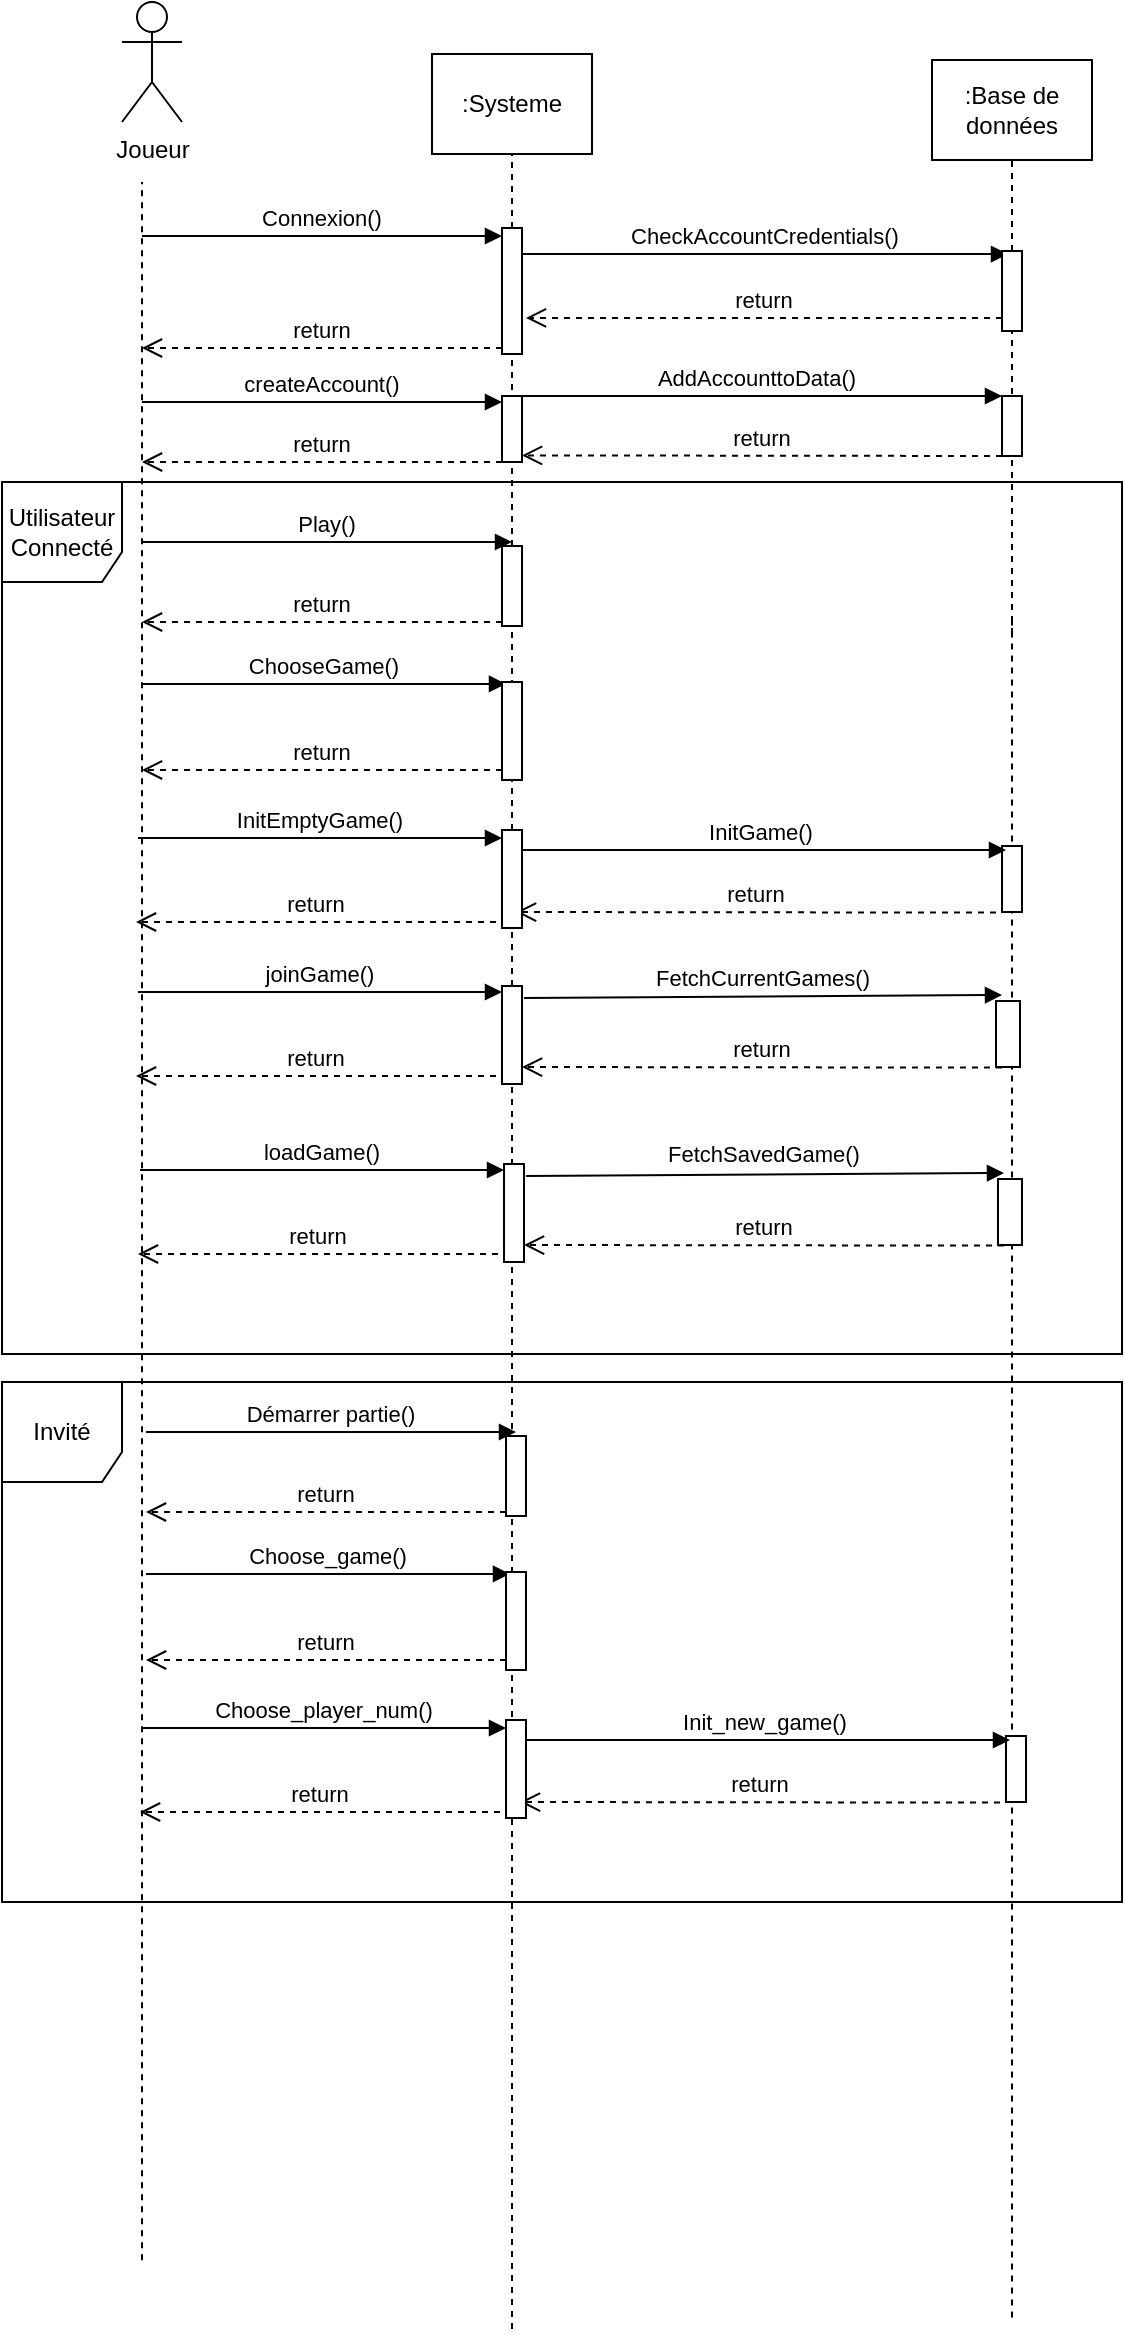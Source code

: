 <mxfile version="13.7.7" type="gitlab">
  <diagram id="kgpKYQtTHZ0yAKxKKP6v" name="Page-1">
    <mxGraphModel dx="981" dy="574" grid="0" gridSize="10" guides="1" tooltips="1" connect="1" arrows="1" fold="1" page="1" pageScale="1" pageWidth="1100" pageHeight="850" background="#ffffff" math="0" shadow="0">
      <root>
        <mxCell id="0" />
        <mxCell id="1" parent="0" />
        <mxCell id="LkClCWV3-tZvklI0jkfO-59" value="Invité" style="shape=umlFrame;whiteSpace=wrap;html=1;fillColor=none;width=60;height=50;" parent="1" vertex="1">
          <mxGeometry x="10" y="700" width="560" height="260" as="geometry" />
        </mxCell>
        <mxCell id="LkClCWV3-tZvklI0jkfO-49" value="Utilisateur Connecté" style="shape=umlFrame;whiteSpace=wrap;html=1;fillColor=none;width=60;height=50;" parent="1" vertex="1">
          <mxGeometry x="10" y="250" width="560" height="436" as="geometry" />
        </mxCell>
        <mxCell id="LkClCWV3-tZvklI0jkfO-1" value="Joueur" style="shape=umlActor;verticalLabelPosition=bottom;verticalAlign=top;html=1;outlineConnect=0;" parent="1" vertex="1">
          <mxGeometry x="70" y="10" width="30" height="60" as="geometry" />
        </mxCell>
        <mxCell id="LkClCWV3-tZvklI0jkfO-3" value="Connexion()" style="verticalAlign=bottom;endArrow=block;entryX=0;entryY=0;shadow=0;strokeWidth=1;" parent="1" edge="1">
          <mxGeometry relative="1" as="geometry">
            <mxPoint x="80" y="127" as="sourcePoint" />
            <mxPoint x="260" y="127.0" as="targetPoint" />
          </mxGeometry>
        </mxCell>
        <mxCell id="LkClCWV3-tZvklI0jkfO-4" value="return" style="verticalAlign=bottom;endArrow=open;dashed=1;endSize=8;shadow=0;strokeWidth=1;entryX=1.2;entryY=0.714;entryDx=0;entryDy=0;entryPerimeter=0;" parent="1" source="NwIOa7d9pvwit4-bKOf0-4" target="LkClCWV3-tZvklI0jkfO-11" edge="1">
          <mxGeometry relative="1" as="geometry">
            <mxPoint x="270" y="179" as="targetPoint" />
            <mxPoint x="450" y="179.0" as="sourcePoint" />
          </mxGeometry>
        </mxCell>
        <mxCell id="LkClCWV3-tZvklI0jkfO-6" value="" style="endArrow=none;dashed=1;html=1;" parent="1" edge="1">
          <mxGeometry width="50" height="50" relative="1" as="geometry">
            <mxPoint x="80" y="1139.138" as="sourcePoint" />
            <mxPoint x="80" y="100" as="targetPoint" />
          </mxGeometry>
        </mxCell>
        <mxCell id="LkClCWV3-tZvklI0jkfO-10" value="" style="endArrow=none;dashed=1;html=1;" parent="1" source="LkClCWV3-tZvklI0jkfO-11" edge="1">
          <mxGeometry width="50" height="50" relative="1" as="geometry">
            <mxPoint x="265" y="350" as="sourcePoint" />
            <mxPoint x="265" y="80" as="targetPoint" />
          </mxGeometry>
        </mxCell>
        <mxCell id="LkClCWV3-tZvklI0jkfO-11" value="" style="points=[];perimeter=orthogonalPerimeter;rounded=0;shadow=0;strokeWidth=1;" parent="1" vertex="1">
          <mxGeometry x="260" y="123" width="10" height="63" as="geometry" />
        </mxCell>
        <mxCell id="LkClCWV3-tZvklI0jkfO-12" value="" style="endArrow=none;dashed=1;html=1;" parent="1" source="NwIOa7d9pvwit4-bKOf0-10" target="LkClCWV3-tZvklI0jkfO-11" edge="1">
          <mxGeometry width="50" height="50" relative="1" as="geometry">
            <mxPoint x="265" y="660" as="sourcePoint" />
            <mxPoint x="265" y="80" as="targetPoint" />
          </mxGeometry>
        </mxCell>
        <mxCell id="LkClCWV3-tZvklI0jkfO-13" value=":Base de données" style="rounded=0;whiteSpace=wrap;html=1;" parent="1" vertex="1">
          <mxGeometry x="475" y="39" width="80" height="50" as="geometry" />
        </mxCell>
        <mxCell id="LkClCWV3-tZvklI0jkfO-15" value="" style="endArrow=none;dashed=1;html=1;" parent="1" source="NwIOa7d9pvwit4-bKOf0-4" edge="1">
          <mxGeometry width="50" height="50" relative="1" as="geometry">
            <mxPoint x="515" y="350" as="sourcePoint" />
            <mxPoint x="515" y="88" as="targetPoint" />
          </mxGeometry>
        </mxCell>
        <mxCell id="LkClCWV3-tZvklI0jkfO-17" value="" style="endArrow=none;dashed=1;html=1;" parent="1" edge="1">
          <mxGeometry width="50" height="50" relative="1" as="geometry">
            <mxPoint x="515" y="1167.69" as="sourcePoint" />
            <mxPoint x="515" y="320" as="targetPoint" />
          </mxGeometry>
        </mxCell>
        <mxCell id="LkClCWV3-tZvklI0jkfO-18" value=":Systeme" style="rounded=0;whiteSpace=wrap;html=1;" parent="1" vertex="1">
          <mxGeometry x="225" y="36" width="80" height="50" as="geometry" />
        </mxCell>
        <mxCell id="LkClCWV3-tZvklI0jkfO-26" value="createAccount()" style="verticalAlign=bottom;endArrow=block;entryX=0;entryY=0;shadow=0;strokeWidth=1;" parent="1" edge="1">
          <mxGeometry relative="1" as="geometry">
            <mxPoint x="80" y="210" as="sourcePoint" />
            <mxPoint x="260" y="210.0" as="targetPoint" />
          </mxGeometry>
        </mxCell>
        <mxCell id="LkClCWV3-tZvklI0jkfO-27" value="return" style="verticalAlign=bottom;endArrow=open;dashed=1;endSize=8;exitX=0;exitY=0.95;shadow=0;strokeWidth=1;" parent="1" edge="1">
          <mxGeometry relative="1" as="geometry">
            <mxPoint x="80" y="240" as="targetPoint" />
            <mxPoint x="260" y="240.0" as="sourcePoint" />
          </mxGeometry>
        </mxCell>
        <mxCell id="LkClCWV3-tZvklI0jkfO-28" value="" style="points=[];perimeter=orthogonalPerimeter;rounded=0;shadow=0;strokeWidth=1;" parent="1" vertex="1">
          <mxGeometry x="260" y="207" width="10" height="33" as="geometry" />
        </mxCell>
        <mxCell id="LkClCWV3-tZvklI0jkfO-30" value="Play()" style="verticalAlign=bottom;endArrow=block;shadow=0;strokeWidth=1;" parent="1" edge="1">
          <mxGeometry relative="1" as="geometry">
            <mxPoint x="80" y="280" as="sourcePoint" />
            <mxPoint x="265" y="280" as="targetPoint" />
            <Array as="points" />
            <mxPoint as="offset" />
          </mxGeometry>
        </mxCell>
        <mxCell id="LkClCWV3-tZvklI0jkfO-31" value="return" style="verticalAlign=bottom;endArrow=open;dashed=1;endSize=8;shadow=0;strokeWidth=1;" parent="1" source="NwIOa7d9pvwit4-bKOf0-10" edge="1">
          <mxGeometry relative="1" as="geometry">
            <mxPoint x="80" y="320" as="targetPoint" />
            <mxPoint x="510" y="320" as="sourcePoint" />
          </mxGeometry>
        </mxCell>
        <mxCell id="LkClCWV3-tZvklI0jkfO-35" value="" style="points=[];perimeter=orthogonalPerimeter;rounded=0;shadow=0;strokeWidth=1;" parent="1" vertex="1">
          <mxGeometry x="510" y="432" width="10" height="33" as="geometry" />
        </mxCell>
        <mxCell id="LkClCWV3-tZvklI0jkfO-43" value="" style="endArrow=none;dashed=1;html=1;" parent="1" edge="1">
          <mxGeometry width="50" height="50" relative="1" as="geometry">
            <mxPoint x="265" y="1173.552" as="sourcePoint" />
            <mxPoint x="265" y="550" as="targetPoint" />
          </mxGeometry>
        </mxCell>
        <mxCell id="NwIOa7d9pvwit4-bKOf0-3" value="CheckAccountCredentials()" style="verticalAlign=bottom;endArrow=block;entryX=0.3;entryY=0.038;shadow=0;strokeWidth=1;entryDx=0;entryDy=0;entryPerimeter=0;" parent="1" target="NwIOa7d9pvwit4-bKOf0-4" edge="1">
          <mxGeometry relative="1" as="geometry">
            <mxPoint x="270" y="136" as="sourcePoint" />
            <mxPoint x="450" y="137.0" as="targetPoint" />
          </mxGeometry>
        </mxCell>
        <mxCell id="NwIOa7d9pvwit4-bKOf0-4" value="" style="points=[];perimeter=orthogonalPerimeter;rounded=0;shadow=0;strokeWidth=1;" parent="1" vertex="1">
          <mxGeometry x="510" y="134.5" width="10" height="40" as="geometry" />
        </mxCell>
        <mxCell id="NwIOa7d9pvwit4-bKOf0-5" value="" style="endArrow=none;dashed=1;html=1;" parent="1" target="NwIOa7d9pvwit4-bKOf0-4" edge="1">
          <mxGeometry width="50" height="50" relative="1" as="geometry">
            <mxPoint x="515" y="326" as="sourcePoint" />
            <mxPoint x="515" y="88" as="targetPoint" />
          </mxGeometry>
        </mxCell>
        <mxCell id="NwIOa7d9pvwit4-bKOf0-6" value="return" style="verticalAlign=bottom;endArrow=open;dashed=1;endSize=8;exitX=0;exitY=0.95;shadow=0;strokeWidth=1;" parent="1" edge="1">
          <mxGeometry relative="1" as="geometry">
            <mxPoint x="80" y="183" as="targetPoint" />
            <mxPoint x="260" y="183.0" as="sourcePoint" />
          </mxGeometry>
        </mxCell>
        <mxCell id="NwIOa7d9pvwit4-bKOf0-7" value="AddAccounttoData()" style="verticalAlign=bottom;endArrow=block;entryX=0;entryY=0;shadow=0;strokeWidth=1;" parent="1" edge="1">
          <mxGeometry relative="1" as="geometry">
            <mxPoint x="265" y="207" as="sourcePoint" />
            <mxPoint x="510" y="207.0" as="targetPoint" />
          </mxGeometry>
        </mxCell>
        <mxCell id="NwIOa7d9pvwit4-bKOf0-8" value="return" style="verticalAlign=bottom;endArrow=open;dashed=1;endSize=8;exitX=0;exitY=0.95;shadow=0;strokeWidth=1;entryX=1;entryY=0.9;entryDx=0;entryDy=0;entryPerimeter=0;" parent="1" target="LkClCWV3-tZvklI0jkfO-28" edge="1">
          <mxGeometry relative="1" as="geometry">
            <mxPoint x="330" y="237" as="targetPoint" />
            <mxPoint x="510" y="237.0" as="sourcePoint" />
          </mxGeometry>
        </mxCell>
        <mxCell id="NwIOa7d9pvwit4-bKOf0-9" value="" style="points=[];perimeter=orthogonalPerimeter;rounded=0;shadow=0;strokeWidth=1;" parent="1" vertex="1">
          <mxGeometry x="510" y="207" width="10" height="30" as="geometry" />
        </mxCell>
        <mxCell id="NwIOa7d9pvwit4-bKOf0-10" value="" style="points=[];perimeter=orthogonalPerimeter;rounded=0;shadow=0;strokeWidth=1;" parent="1" vertex="1">
          <mxGeometry x="260" y="282" width="10" height="40" as="geometry" />
        </mxCell>
        <mxCell id="NwIOa7d9pvwit4-bKOf0-11" value="" style="endArrow=none;dashed=1;html=1;" parent="1" source="NwIOa7d9pvwit4-bKOf0-17" target="NwIOa7d9pvwit4-bKOf0-10" edge="1">
          <mxGeometry width="50" height="50" relative="1" as="geometry">
            <mxPoint x="265" y="520" as="sourcePoint" />
            <mxPoint x="265" y="186" as="targetPoint" />
          </mxGeometry>
        </mxCell>
        <mxCell id="NwIOa7d9pvwit4-bKOf0-12" value="ChooseGame()" style="verticalAlign=bottom;endArrow=block;shadow=0;strokeWidth=1;entryX=0.2;entryY=0.02;entryDx=0;entryDy=0;entryPerimeter=0;" parent="1" target="NwIOa7d9pvwit4-bKOf0-14" edge="1">
          <mxGeometry relative="1" as="geometry">
            <mxPoint x="80" y="351" as="sourcePoint" />
            <mxPoint x="265" y="354" as="targetPoint" />
            <Array as="points" />
            <mxPoint as="offset" />
          </mxGeometry>
        </mxCell>
        <mxCell id="NwIOa7d9pvwit4-bKOf0-13" value="return" style="verticalAlign=bottom;endArrow=open;dashed=1;endSize=8;shadow=0;strokeWidth=1;" parent="1" source="NwIOa7d9pvwit4-bKOf0-14" edge="1">
          <mxGeometry relative="1" as="geometry">
            <mxPoint x="80" y="394" as="targetPoint" />
            <mxPoint x="510" y="394" as="sourcePoint" />
          </mxGeometry>
        </mxCell>
        <mxCell id="NwIOa7d9pvwit4-bKOf0-14" value="" style="points=[];perimeter=orthogonalPerimeter;rounded=0;shadow=0;strokeWidth=1;" parent="1" vertex="1">
          <mxGeometry x="260" y="350" width="10" height="49" as="geometry" />
        </mxCell>
        <mxCell id="NwIOa7d9pvwit4-bKOf0-15" value="InitGame()" style="verticalAlign=bottom;endArrow=block;entryX=0;entryY=0;shadow=0;strokeWidth=1;" parent="1" edge="1">
          <mxGeometry relative="1" as="geometry">
            <mxPoint x="267" y="434" as="sourcePoint" />
            <mxPoint x="512" y="434.0" as="targetPoint" />
          </mxGeometry>
        </mxCell>
        <mxCell id="NwIOa7d9pvwit4-bKOf0-16" value="return" style="verticalAlign=bottom;endArrow=open;dashed=1;endSize=8;exitX=0;exitY=0.95;shadow=0;strokeWidth=1;entryX=1;entryY=0.9;entryDx=0;entryDy=0;entryPerimeter=0;" parent="1" edge="1">
          <mxGeometry relative="1" as="geometry">
            <mxPoint x="267" y="465.0" as="targetPoint" />
            <mxPoint x="507" y="465.3" as="sourcePoint" />
          </mxGeometry>
        </mxCell>
        <mxCell id="NwIOa7d9pvwit4-bKOf0-17" value="" style="points=[];perimeter=orthogonalPerimeter;rounded=0;shadow=0;strokeWidth=1;" parent="1" vertex="1">
          <mxGeometry x="260" y="424" width="10" height="49" as="geometry" />
        </mxCell>
        <mxCell id="NwIOa7d9pvwit4-bKOf0-18" value="" style="endArrow=none;dashed=1;html=1;" parent="1" target="NwIOa7d9pvwit4-bKOf0-17" edge="1">
          <mxGeometry width="50" height="50" relative="1" as="geometry">
            <mxPoint x="265" y="520" as="sourcePoint" />
            <mxPoint x="265" y="322" as="targetPoint" />
          </mxGeometry>
        </mxCell>
        <mxCell id="NwIOa7d9pvwit4-bKOf0-19" value="InitEmptyGame()" style="verticalAlign=bottom;endArrow=block;shadow=0;strokeWidth=1;entryX=0.2;entryY=0.02;entryDx=0;entryDy=0;entryPerimeter=0;" parent="1" edge="1">
          <mxGeometry relative="1" as="geometry">
            <mxPoint x="78" y="428.02" as="sourcePoint" />
            <mxPoint x="260" y="428" as="targetPoint" />
            <Array as="points" />
            <mxPoint as="offset" />
          </mxGeometry>
        </mxCell>
        <mxCell id="NwIOa7d9pvwit4-bKOf0-20" value="return" style="verticalAlign=bottom;endArrow=open;dashed=1;endSize=8;shadow=0;strokeWidth=1;" parent="1" edge="1">
          <mxGeometry relative="1" as="geometry">
            <mxPoint x="77" y="470" as="targetPoint" />
            <mxPoint x="257" y="470" as="sourcePoint" />
          </mxGeometry>
        </mxCell>
        <mxCell id="NwIOa7d9pvwit4-bKOf0-21" value="Démarrer partie()" style="verticalAlign=bottom;endArrow=block;shadow=0;strokeWidth=1;" parent="1" edge="1">
          <mxGeometry relative="1" as="geometry">
            <mxPoint x="82" y="725" as="sourcePoint" />
            <mxPoint x="267" y="725" as="targetPoint" />
            <Array as="points" />
            <mxPoint as="offset" />
          </mxGeometry>
        </mxCell>
        <mxCell id="NwIOa7d9pvwit4-bKOf0-22" value="return" style="verticalAlign=bottom;endArrow=open;dashed=1;endSize=8;shadow=0;strokeWidth=1;" parent="1" source="NwIOa7d9pvwit4-bKOf0-24" edge="1">
          <mxGeometry relative="1" as="geometry">
            <mxPoint x="82" y="765" as="targetPoint" />
            <mxPoint x="512" y="765" as="sourcePoint" />
          </mxGeometry>
        </mxCell>
        <mxCell id="NwIOa7d9pvwit4-bKOf0-23" value="" style="points=[];perimeter=orthogonalPerimeter;rounded=0;shadow=0;strokeWidth=1;" parent="1" vertex="1">
          <mxGeometry x="512" y="877" width="10" height="33" as="geometry" />
        </mxCell>
        <mxCell id="NwIOa7d9pvwit4-bKOf0-24" value="" style="points=[];perimeter=orthogonalPerimeter;rounded=0;shadow=0;strokeWidth=1;" parent="1" vertex="1">
          <mxGeometry x="262" y="727" width="10" height="40" as="geometry" />
        </mxCell>
        <mxCell id="NwIOa7d9pvwit4-bKOf0-26" value="Choose_game()" style="verticalAlign=bottom;endArrow=block;shadow=0;strokeWidth=1;entryX=0.2;entryY=0.02;entryDx=0;entryDy=0;entryPerimeter=0;" parent="1" target="NwIOa7d9pvwit4-bKOf0-28" edge="1">
          <mxGeometry relative="1" as="geometry">
            <mxPoint x="82" y="796" as="sourcePoint" />
            <mxPoint x="267" y="799" as="targetPoint" />
            <Array as="points" />
            <mxPoint as="offset" />
          </mxGeometry>
        </mxCell>
        <mxCell id="NwIOa7d9pvwit4-bKOf0-27" value="return" style="verticalAlign=bottom;endArrow=open;dashed=1;endSize=8;shadow=0;strokeWidth=1;" parent="1" source="NwIOa7d9pvwit4-bKOf0-28" edge="1">
          <mxGeometry relative="1" as="geometry">
            <mxPoint x="82" y="839" as="targetPoint" />
            <mxPoint x="512" y="839" as="sourcePoint" />
          </mxGeometry>
        </mxCell>
        <mxCell id="NwIOa7d9pvwit4-bKOf0-28" value="" style="points=[];perimeter=orthogonalPerimeter;rounded=0;shadow=0;strokeWidth=1;" parent="1" vertex="1">
          <mxGeometry x="262" y="795" width="10" height="49" as="geometry" />
        </mxCell>
        <mxCell id="NwIOa7d9pvwit4-bKOf0-29" value="Init_new_game()" style="verticalAlign=bottom;endArrow=block;entryX=0;entryY=0;shadow=0;strokeWidth=1;" parent="1" edge="1">
          <mxGeometry relative="1" as="geometry">
            <mxPoint x="269" y="879" as="sourcePoint" />
            <mxPoint x="514" y="879" as="targetPoint" />
          </mxGeometry>
        </mxCell>
        <mxCell id="NwIOa7d9pvwit4-bKOf0-30" value="return" style="verticalAlign=bottom;endArrow=open;dashed=1;endSize=8;exitX=0;exitY=0.95;shadow=0;strokeWidth=1;entryX=1;entryY=0.9;entryDx=0;entryDy=0;entryPerimeter=0;" parent="1" edge="1">
          <mxGeometry relative="1" as="geometry">
            <mxPoint x="269" y="910" as="targetPoint" />
            <mxPoint x="509" y="910.3" as="sourcePoint" />
          </mxGeometry>
        </mxCell>
        <mxCell id="NwIOa7d9pvwit4-bKOf0-31" value="" style="points=[];perimeter=orthogonalPerimeter;rounded=0;shadow=0;strokeWidth=1;" parent="1" vertex="1">
          <mxGeometry x="262" y="869" width="10" height="49" as="geometry" />
        </mxCell>
        <mxCell id="NwIOa7d9pvwit4-bKOf0-32" value="Choose_player_num()" style="verticalAlign=bottom;endArrow=block;shadow=0;strokeWidth=1;entryX=0.2;entryY=0.02;entryDx=0;entryDy=0;entryPerimeter=0;" parent="1" edge="1">
          <mxGeometry relative="1" as="geometry">
            <mxPoint x="80" y="873.02" as="sourcePoint" />
            <mxPoint x="262" y="873" as="targetPoint" />
            <Array as="points" />
            <mxPoint as="offset" />
          </mxGeometry>
        </mxCell>
        <mxCell id="NwIOa7d9pvwit4-bKOf0-33" value="return" style="verticalAlign=bottom;endArrow=open;dashed=1;endSize=8;shadow=0;strokeWidth=1;" parent="1" edge="1">
          <mxGeometry relative="1" as="geometry">
            <mxPoint x="79" y="915" as="targetPoint" />
            <mxPoint x="259" y="915" as="sourcePoint" />
          </mxGeometry>
        </mxCell>
        <mxCell id="TH6nzmVZ2wGRoc9XE--y-1" value="" style="points=[];perimeter=orthogonalPerimeter;rounded=0;shadow=0;strokeWidth=1;" vertex="1" parent="1">
          <mxGeometry x="260" y="502" width="10" height="49" as="geometry" />
        </mxCell>
        <mxCell id="TH6nzmVZ2wGRoc9XE--y-2" value="joinGame()" style="verticalAlign=bottom;endArrow=block;shadow=0;strokeWidth=1;entryX=0.2;entryY=0.02;entryDx=0;entryDy=0;entryPerimeter=0;" edge="1" parent="1">
          <mxGeometry relative="1" as="geometry">
            <mxPoint x="78" y="505.02" as="sourcePoint" />
            <mxPoint x="260" y="505" as="targetPoint" />
            <Array as="points" />
            <mxPoint as="offset" />
          </mxGeometry>
        </mxCell>
        <mxCell id="TH6nzmVZ2wGRoc9XE--y-3" value="return" style="verticalAlign=bottom;endArrow=open;dashed=1;endSize=8;shadow=0;strokeWidth=1;" edge="1" parent="1">
          <mxGeometry relative="1" as="geometry">
            <mxPoint x="77" y="547" as="targetPoint" />
            <mxPoint x="257" y="547" as="sourcePoint" />
          </mxGeometry>
        </mxCell>
        <mxCell id="TH6nzmVZ2wGRoc9XE--y-4" value="" style="points=[];perimeter=orthogonalPerimeter;rounded=0;shadow=0;strokeWidth=1;" vertex="1" parent="1">
          <mxGeometry x="507" y="509.5" width="12" height="33" as="geometry" />
        </mxCell>
        <mxCell id="TH6nzmVZ2wGRoc9XE--y-5" value="FetchCurrentGames()" style="verticalAlign=bottom;endArrow=block;shadow=0;strokeWidth=1;exitX=1.1;exitY=0.122;exitDx=0;exitDy=0;exitPerimeter=0;" edge="1" parent="1" source="TH6nzmVZ2wGRoc9XE--y-1">
          <mxGeometry relative="1" as="geometry">
            <mxPoint x="270" y="506" as="sourcePoint" />
            <mxPoint x="510" y="506.5" as="targetPoint" />
          </mxGeometry>
        </mxCell>
        <mxCell id="TH6nzmVZ2wGRoc9XE--y-6" value="return" style="verticalAlign=bottom;endArrow=open;dashed=1;endSize=8;exitX=0;exitY=0.95;shadow=0;strokeWidth=1;entryX=1;entryY=0.9;entryDx=0;entryDy=0;entryPerimeter=0;" edge="1" parent="1">
          <mxGeometry relative="1" as="geometry">
            <mxPoint x="270" y="542.5" as="targetPoint" />
            <mxPoint x="510" y="542.8" as="sourcePoint" />
          </mxGeometry>
        </mxCell>
        <mxCell id="TH6nzmVZ2wGRoc9XE--y-8" value="" style="points=[];perimeter=orthogonalPerimeter;rounded=0;shadow=0;strokeWidth=1;" vertex="1" parent="1">
          <mxGeometry x="261" y="591" width="10" height="49" as="geometry" />
        </mxCell>
        <mxCell id="TH6nzmVZ2wGRoc9XE--y-9" value="loadGame()" style="verticalAlign=bottom;endArrow=block;shadow=0;strokeWidth=1;entryX=0.2;entryY=0.02;entryDx=0;entryDy=0;entryPerimeter=0;" edge="1" parent="1">
          <mxGeometry relative="1" as="geometry">
            <mxPoint x="79" y="594.02" as="sourcePoint" />
            <mxPoint x="261" y="594" as="targetPoint" />
            <Array as="points" />
            <mxPoint as="offset" />
          </mxGeometry>
        </mxCell>
        <mxCell id="TH6nzmVZ2wGRoc9XE--y-10" value="return" style="verticalAlign=bottom;endArrow=open;dashed=1;endSize=8;shadow=0;strokeWidth=1;" edge="1" parent="1">
          <mxGeometry relative="1" as="geometry">
            <mxPoint x="78" y="636" as="targetPoint" />
            <mxPoint x="258" y="636" as="sourcePoint" />
          </mxGeometry>
        </mxCell>
        <mxCell id="TH6nzmVZ2wGRoc9XE--y-11" value="" style="points=[];perimeter=orthogonalPerimeter;rounded=0;shadow=0;strokeWidth=1;" vertex="1" parent="1">
          <mxGeometry x="508" y="598.5" width="12" height="33" as="geometry" />
        </mxCell>
        <mxCell id="TH6nzmVZ2wGRoc9XE--y-12" value="FetchSavedGame()" style="verticalAlign=bottom;endArrow=block;shadow=0;strokeWidth=1;exitX=1.1;exitY=0.122;exitDx=0;exitDy=0;exitPerimeter=0;" edge="1" parent="1" source="TH6nzmVZ2wGRoc9XE--y-8">
          <mxGeometry x="-0.004" y="1" relative="1" as="geometry">
            <mxPoint x="271" y="595" as="sourcePoint" />
            <mxPoint x="511" y="595.5" as="targetPoint" />
            <mxPoint as="offset" />
          </mxGeometry>
        </mxCell>
        <mxCell id="TH6nzmVZ2wGRoc9XE--y-13" value="return" style="verticalAlign=bottom;endArrow=open;dashed=1;endSize=8;exitX=0;exitY=0.95;shadow=0;strokeWidth=1;entryX=1;entryY=0.9;entryDx=0;entryDy=0;entryPerimeter=0;" edge="1" parent="1">
          <mxGeometry relative="1" as="geometry">
            <mxPoint x="271" y="631.5" as="targetPoint" />
            <mxPoint x="511" y="631.8" as="sourcePoint" />
          </mxGeometry>
        </mxCell>
      </root>
    </mxGraphModel>
  </diagram>
</mxfile>
